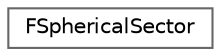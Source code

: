 digraph "Graphical Class Hierarchy"
{
 // INTERACTIVE_SVG=YES
 // LATEX_PDF_SIZE
  bgcolor="transparent";
  edge [fontname=Helvetica,fontsize=10,labelfontname=Helvetica,labelfontsize=10];
  node [fontname=Helvetica,fontsize=10,shape=box,height=0.2,width=0.4];
  rankdir="LR";
  Node0 [id="Node000000",label="FSphericalSector",height=0.2,width=0.4,color="grey40", fillcolor="white", style="filled",URL="$d2/d28/classFSphericalSector.html",tooltip="See https://en.wikipedia.org/wiki/Spherical_sector."];
}
